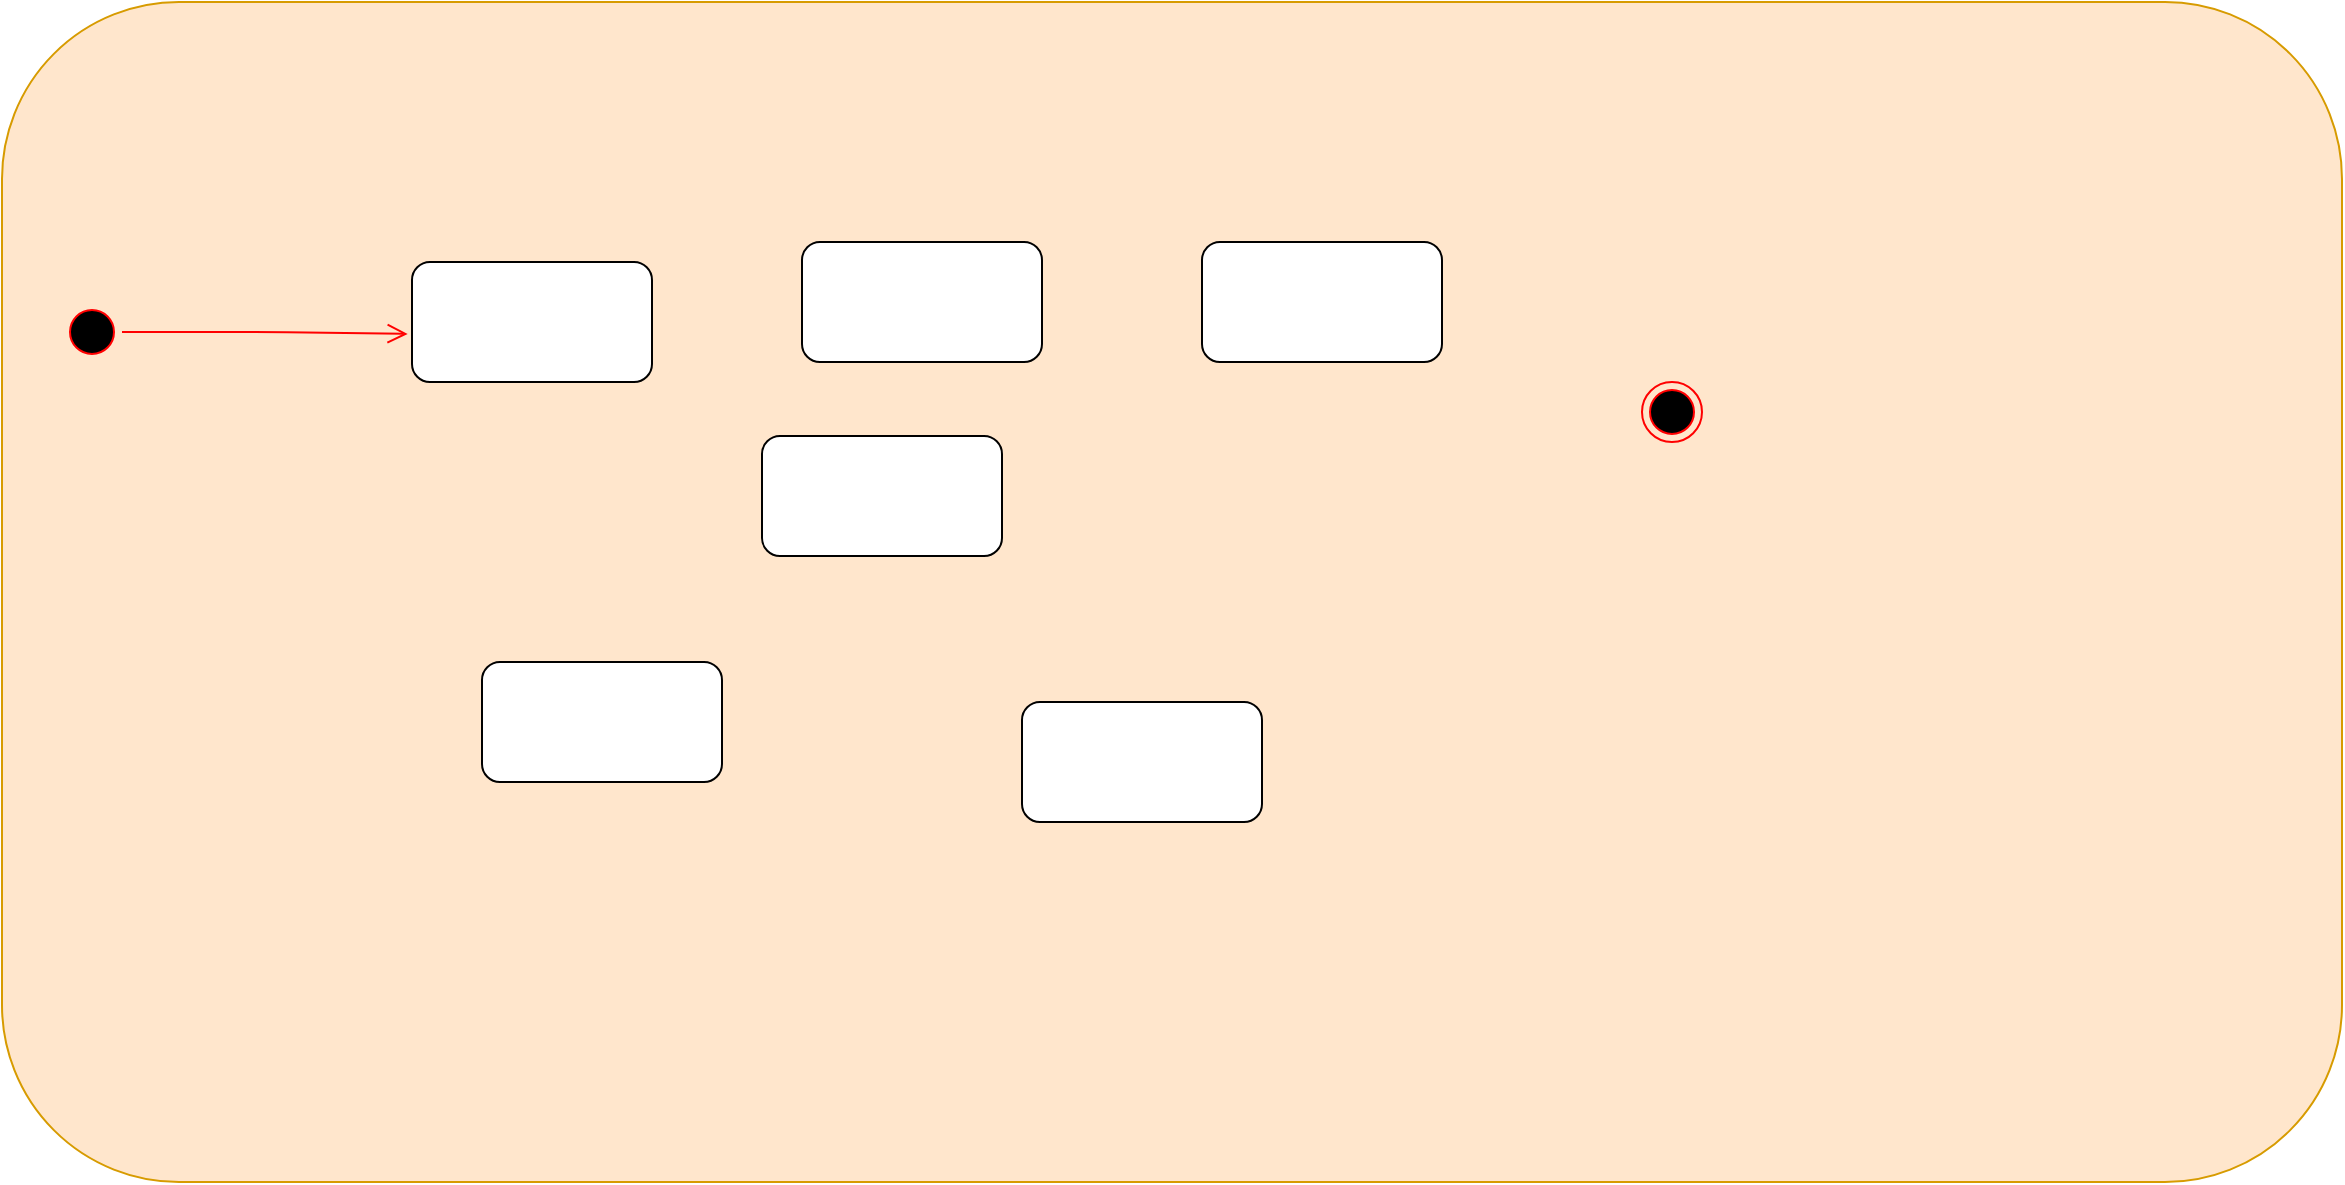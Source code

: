 <mxfile version="14.5.8" type="github">
  <diagram id="lJq0QXQkuV6c2PPlQ0H0" name="Page-1">
    <mxGraphModel dx="2146" dy="863" grid="1" gridSize="10" guides="1" tooltips="1" connect="1" arrows="1" fold="1" page="1" pageScale="1" pageWidth="1169" pageHeight="1654" math="0" shadow="0">
      <root>
        <mxCell id="0" />
        <mxCell id="1" parent="0" />
        <mxCell id="33vNv-W3eEc7iZOF4a62-7" value="" style="rounded=1;whiteSpace=wrap;html=1;fillColor=#ffe6cc;strokeColor=#d79b00;" vertex="1" parent="1">
          <mxGeometry x="260" y="610" width="1170" height="590" as="geometry" />
        </mxCell>
        <mxCell id="33vNv-W3eEc7iZOF4a62-1" value="" style="rounded=1;whiteSpace=wrap;html=1;" vertex="1" parent="1">
          <mxGeometry x="860" y="730" width="120" height="60" as="geometry" />
        </mxCell>
        <mxCell id="33vNv-W3eEc7iZOF4a62-2" value="" style="rounded=1;whiteSpace=wrap;html=1;" vertex="1" parent="1">
          <mxGeometry x="660" y="730" width="120" height="60" as="geometry" />
        </mxCell>
        <mxCell id="33vNv-W3eEc7iZOF4a62-3" value="" style="rounded=1;whiteSpace=wrap;html=1;" vertex="1" parent="1">
          <mxGeometry x="465" y="740" width="120" height="60" as="geometry" />
        </mxCell>
        <mxCell id="33vNv-W3eEc7iZOF4a62-4" value="" style="ellipse;html=1;shape=endState;fillColor=#000000;strokeColor=#ff0000;" vertex="1" parent="1">
          <mxGeometry x="1080" y="800" width="30" height="30" as="geometry" />
        </mxCell>
        <mxCell id="33vNv-W3eEc7iZOF4a62-5" value="" style="ellipse;html=1;shape=startState;fillColor=#000000;strokeColor=#ff0000;" vertex="1" parent="1">
          <mxGeometry x="290" y="760" width="30" height="30" as="geometry" />
        </mxCell>
        <mxCell id="33vNv-W3eEc7iZOF4a62-6" value="" style="edgeStyle=orthogonalEdgeStyle;html=1;verticalAlign=bottom;endArrow=open;endSize=8;strokeColor=#ff0000;exitX=1;exitY=0.5;exitDx=0;exitDy=0;entryX=-0.018;entryY=0.599;entryDx=0;entryDy=0;entryPerimeter=0;" edge="1" source="33vNv-W3eEc7iZOF4a62-5" parent="1" target="33vNv-W3eEc7iZOF4a62-3">
          <mxGeometry relative="1" as="geometry">
            <mxPoint x="600" y="500" as="targetPoint" />
            <Array as="points" />
          </mxGeometry>
        </mxCell>
        <mxCell id="33vNv-W3eEc7iZOF4a62-8" value="" style="rounded=1;whiteSpace=wrap;html=1;" vertex="1" parent="1">
          <mxGeometry x="500" y="940" width="120" height="60" as="geometry" />
        </mxCell>
        <mxCell id="33vNv-W3eEc7iZOF4a62-9" value="" style="rounded=1;whiteSpace=wrap;html=1;" vertex="1" parent="1">
          <mxGeometry x="640" y="827" width="120" height="60" as="geometry" />
        </mxCell>
        <mxCell id="33vNv-W3eEc7iZOF4a62-10" value="" style="rounded=1;whiteSpace=wrap;html=1;" vertex="1" parent="1">
          <mxGeometry x="770" y="960" width="120" height="60" as="geometry" />
        </mxCell>
      </root>
    </mxGraphModel>
  </diagram>
</mxfile>

